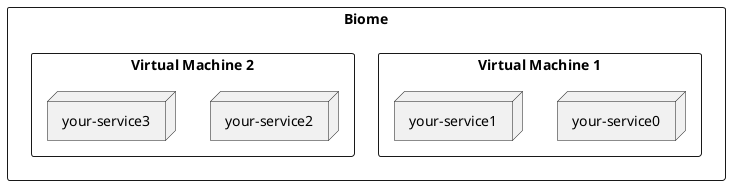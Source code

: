 @startuml

rectangle "Biome" {
    rectangle "Virtual Machine 1" {
     node your-service0 as n0{
     }
     
     node your-service1 as n1 {
        
     }
    
    }
    
    rectangle "Virtual Machine 2" {
        node your-service2 as n4{
     }
     
     node your-service3 as n3{
     }
    
    }
}
@enduml
